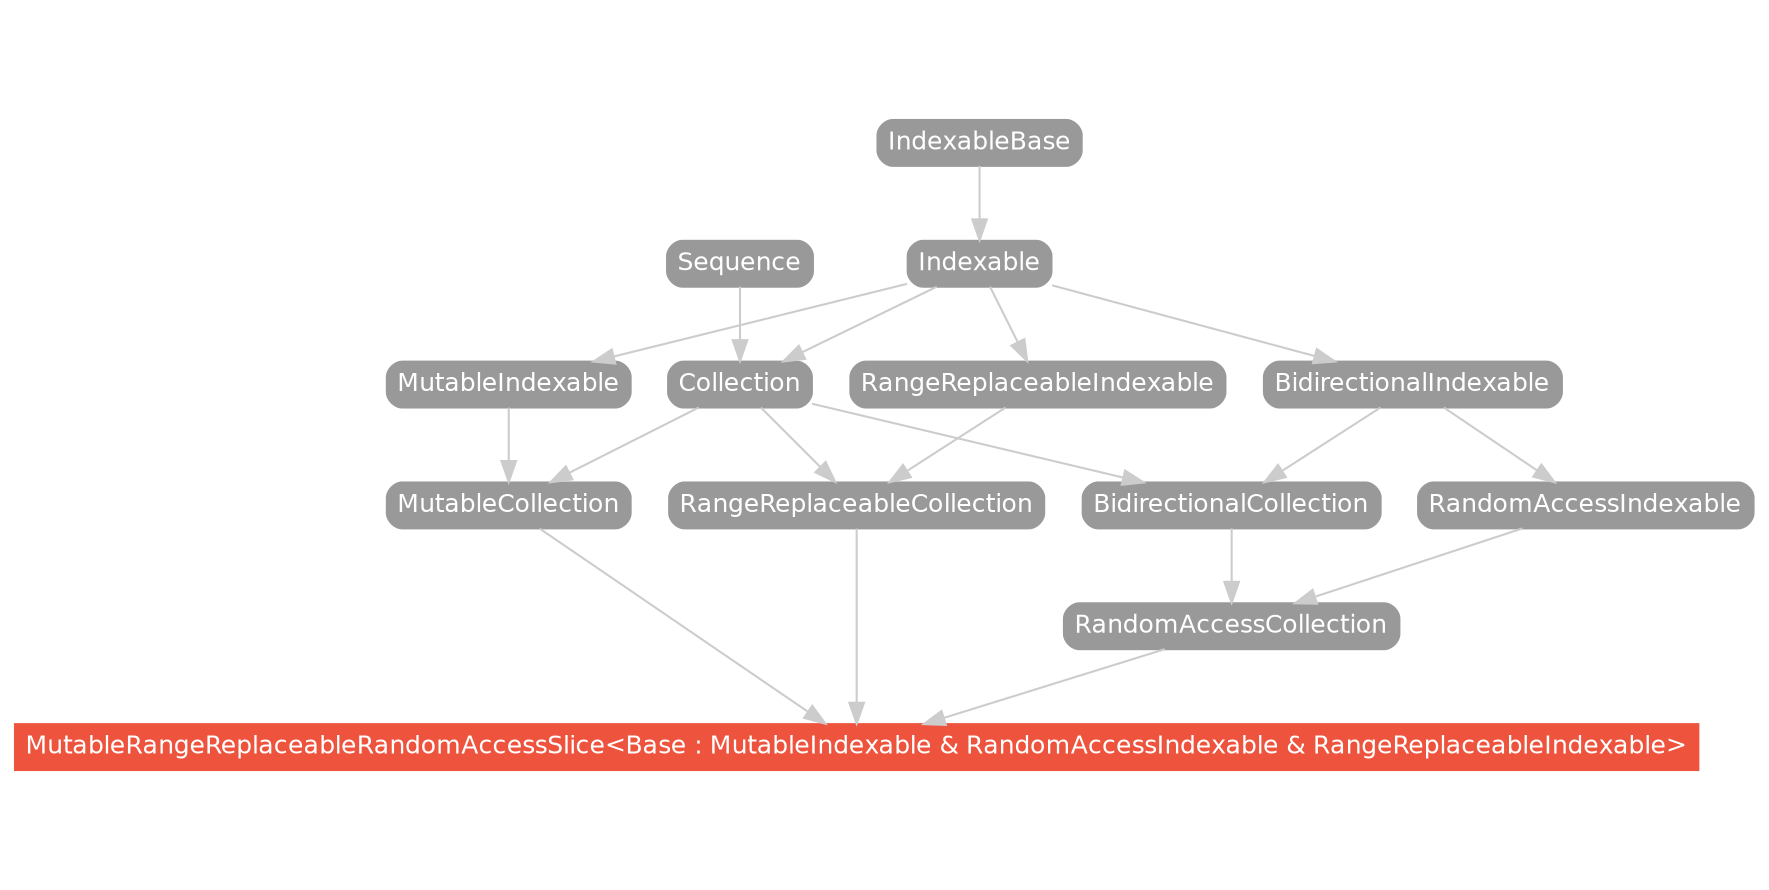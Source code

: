 strict digraph "MutableRangeReplaceableRandomAccessSlice<Base : MutableIndexable & RandomAccessIndexable & RangeReplaceableIndexable> - Type Hierarchy - SwiftDoc.org" {
    pad="0.1,0.8"
    node [shape=box, style="filled,rounded", color="#999999", fillcolor="#999999", fontcolor=white, fontname=Helvetica, fontnames="Helvetica,sansserif", fontsize=12, margin="0.07,0.05", height="0.3"]
    edge [color="#cccccc"]
    "BidirectionalCollection" [URL="/protocol/BidirectionalCollection/hierarchy/"]
    "BidirectionalIndexable" [URL="/protocol/BidirectionalIndexable/hierarchy/"]
    "Collection" [URL="/protocol/Collection/hierarchy/"]
    "Indexable" [URL="/protocol/Indexable/hierarchy/"]
    "IndexableBase" [URL="/protocol/IndexableBase/hierarchy/"]
    "MutableCollection" [URL="/protocol/MutableCollection/hierarchy/"]
    "MutableIndexable" [URL="/protocol/MutableIndexable/hierarchy/"]
    "MutableRangeReplaceableRandomAccessSlice<Base : MutableIndexable & RandomAccessIndexable & RangeReplaceableIndexable>" [URL="/type/MutableRangeReplaceableRandomAccessSlice/", style="filled", fillcolor="#ee543d", color="#ee543d"]
    "RandomAccessCollection" [URL="/protocol/RandomAccessCollection/hierarchy/"]
    "RandomAccessIndexable" [URL="/protocol/RandomAccessIndexable/hierarchy/"]
    "RangeReplaceableCollection" [URL="/protocol/RangeReplaceableCollection/hierarchy/"]
    "RangeReplaceableIndexable" [URL="/protocol/RangeReplaceableIndexable/hierarchy/"]
    "Sequence" [URL="/protocol/Sequence/hierarchy/"]    "RandomAccessCollection" -> "MutableRangeReplaceableRandomAccessSlice<Base : MutableIndexable & RandomAccessIndexable & RangeReplaceableIndexable>"
    "MutableCollection" -> "MutableRangeReplaceableRandomAccessSlice<Base : MutableIndexable & RandomAccessIndexable & RangeReplaceableIndexable>"
    "RangeReplaceableCollection" -> "MutableRangeReplaceableRandomAccessSlice<Base : MutableIndexable & RandomAccessIndexable & RangeReplaceableIndexable>"
    "RandomAccessIndexable" -> "RandomAccessCollection"
    "BidirectionalCollection" -> "RandomAccessCollection"
    "BidirectionalIndexable" -> "RandomAccessIndexable"
    "Indexable" -> "BidirectionalIndexable"
    "IndexableBase" -> "Indexable"
    "BidirectionalIndexable" -> "BidirectionalCollection"
    "Collection" -> "BidirectionalCollection"
    "Indexable" -> "BidirectionalIndexable"
    "IndexableBase" -> "Indexable"
    "Indexable" -> "Collection"
    "Sequence" -> "Collection"
    "IndexableBase" -> "Indexable"
    "MutableIndexable" -> "MutableCollection"
    "Collection" -> "MutableCollection"
    "Indexable" -> "MutableIndexable"
    "IndexableBase" -> "Indexable"
    "Indexable" -> "Collection"
    "Sequence" -> "Collection"
    "IndexableBase" -> "Indexable"
    "RangeReplaceableIndexable" -> "RangeReplaceableCollection"
    "Collection" -> "RangeReplaceableCollection"
    "Indexable" -> "RangeReplaceableIndexable"
    "IndexableBase" -> "Indexable"
    "Indexable" -> "Collection"
    "Sequence" -> "Collection"
    "IndexableBase" -> "Indexable"
    subgraph Types {
        rank = max; "MutableRangeReplaceableRandomAccessSlice<Base : MutableIndexable & RandomAccessIndexable & RangeReplaceableIndexable>";
    }
}